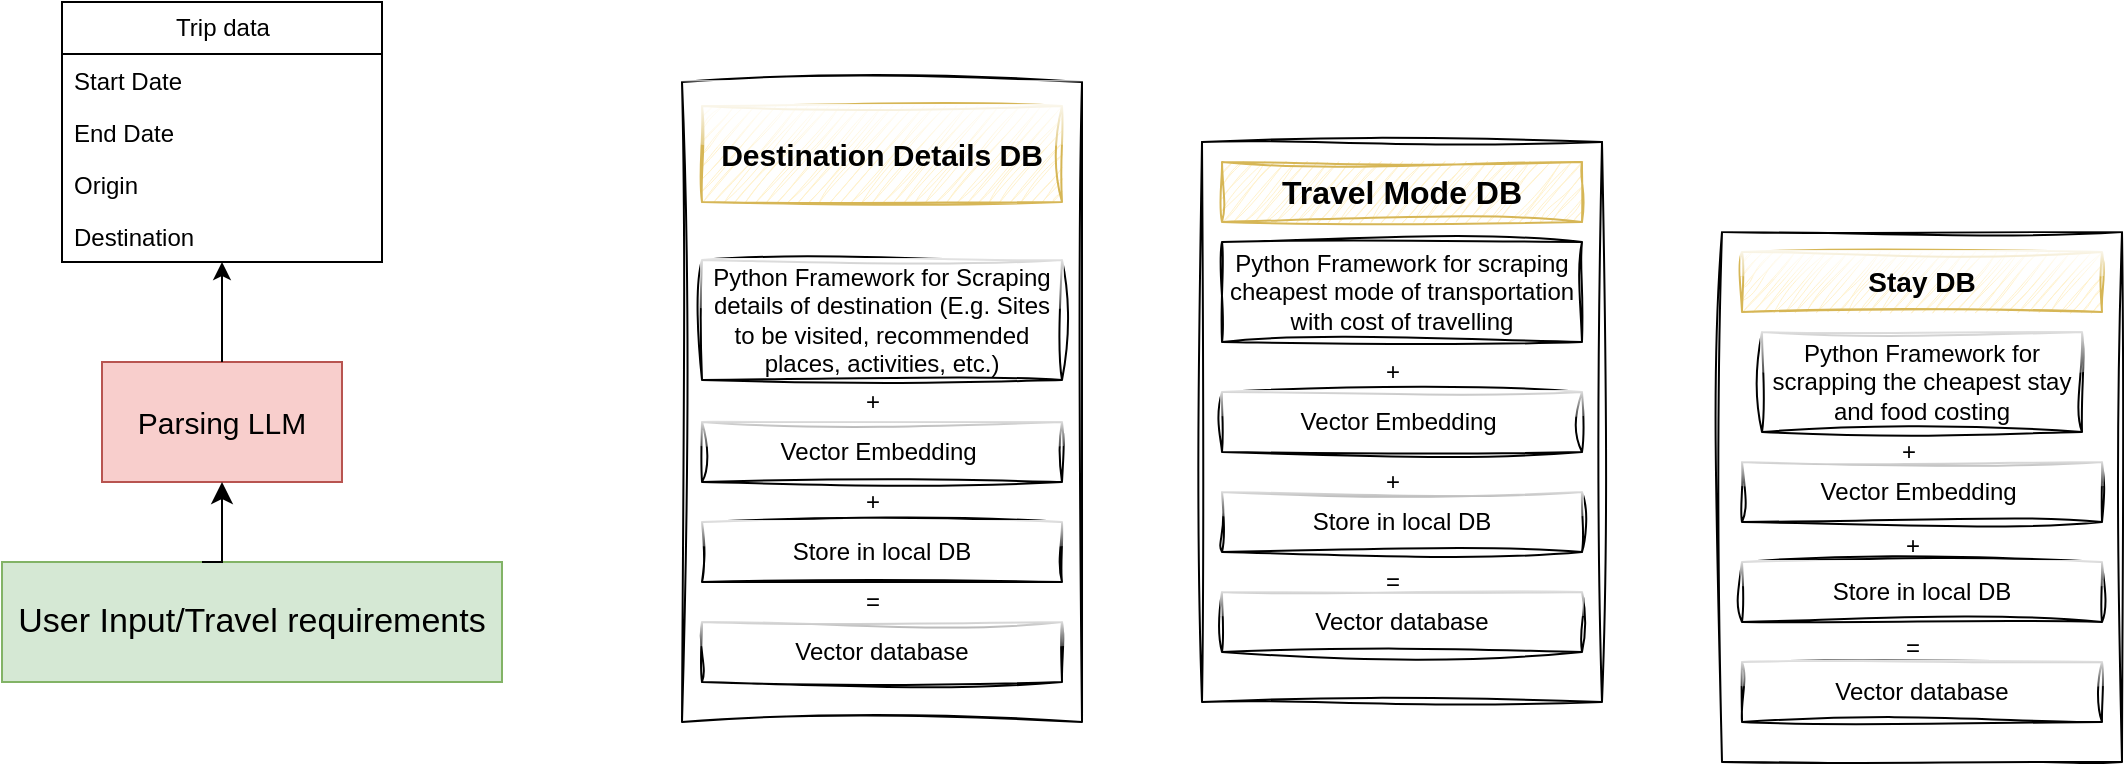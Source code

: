 <mxfile version="26.1.1">
  <diagram name="Page-1" id="yD7A4Ur1ljaylDGLr1X2">
    <mxGraphModel dx="1368" dy="794" grid="1" gridSize="10" guides="1" tooltips="1" connect="1" arrows="1" fold="1" page="1" pageScale="1" pageWidth="2339" pageHeight="3300" math="0" shadow="0">
      <root>
        <mxCell id="0" />
        <mxCell id="1" parent="0" />
        <mxCell id="6PC8tyypkYT5ATof5jHP-21" value="Trip data" style="swimlane;fontStyle=0;childLayout=stackLayout;horizontal=1;startSize=26;fillColor=none;horizontalStack=0;resizeParent=1;resizeParentMax=0;resizeLast=0;collapsible=1;marginBottom=0;html=1;" parent="1" vertex="1">
          <mxGeometry x="60" y="110" width="160" height="130" as="geometry" />
        </mxCell>
        <mxCell id="6PC8tyypkYT5ATof5jHP-22" value="Start Date" style="text;strokeColor=none;fillColor=none;align=left;verticalAlign=top;spacingLeft=4;spacingRight=4;overflow=hidden;rotatable=0;points=[[0,0.5],[1,0.5]];portConstraint=eastwest;whiteSpace=wrap;html=1;" parent="6PC8tyypkYT5ATof5jHP-21" vertex="1">
          <mxGeometry y="26" width="160" height="26" as="geometry" />
        </mxCell>
        <mxCell id="6PC8tyypkYT5ATof5jHP-23" value="End Date" style="text;strokeColor=none;fillColor=none;align=left;verticalAlign=top;spacingLeft=4;spacingRight=4;overflow=hidden;rotatable=0;points=[[0,0.5],[1,0.5]];portConstraint=eastwest;whiteSpace=wrap;html=1;" parent="6PC8tyypkYT5ATof5jHP-21" vertex="1">
          <mxGeometry y="52" width="160" height="26" as="geometry" />
        </mxCell>
        <mxCell id="6PC8tyypkYT5ATof5jHP-24" value="Origin" style="text;strokeColor=none;fillColor=none;align=left;verticalAlign=top;spacingLeft=4;spacingRight=4;overflow=hidden;rotatable=0;points=[[0,0.5],[1,0.5]];portConstraint=eastwest;whiteSpace=wrap;html=1;" parent="6PC8tyypkYT5ATof5jHP-21" vertex="1">
          <mxGeometry y="78" width="160" height="26" as="geometry" />
        </mxCell>
        <mxCell id="6PC8tyypkYT5ATof5jHP-25" value="Destination" style="text;strokeColor=none;fillColor=none;align=left;verticalAlign=top;spacingLeft=4;spacingRight=4;overflow=hidden;rotatable=0;points=[[0,0.5],[1,0.5]];portConstraint=eastwest;whiteSpace=wrap;html=1;" parent="6PC8tyypkYT5ATof5jHP-21" vertex="1">
          <mxGeometry y="104" width="160" height="26" as="geometry" />
        </mxCell>
        <UserObject label="&lt;font style=&quot;font-size: 17px;&quot;&gt;User Input/Travel requirements&lt;/font&gt;" treeRoot="1" id="6PC8tyypkYT5ATof5jHP-26">
          <mxCell style="whiteSpace=wrap;html=1;align=center;treeFolding=1;treeMoving=1;newEdgeStyle={&quot;edgeStyle&quot;:&quot;elbowEdgeStyle&quot;,&quot;startArrow&quot;:&quot;none&quot;,&quot;endArrow&quot;:&quot;none&quot;};fillColor=#d5e8d4;strokeColor=#82b366;" parent="1" vertex="1">
            <mxGeometry x="30" y="390" width="250" height="60" as="geometry" />
          </mxCell>
        </UserObject>
        <UserObject label="&lt;font style=&quot;font-size: 15px;&quot;&gt;Parsing LLM&lt;/font&gt;" treeRoot="1" id="6PC8tyypkYT5ATof5jHP-27">
          <mxCell style="whiteSpace=wrap;html=1;align=center;treeFolding=1;treeMoving=1;newEdgeStyle={&quot;edgeStyle&quot;:&quot;elbowEdgeStyle&quot;,&quot;startArrow&quot;:&quot;none&quot;,&quot;endArrow&quot;:&quot;none&quot;};fillColor=#f8cecc;strokeColor=#b85450;" parent="1" vertex="1">
            <mxGeometry x="80" y="290" width="120" height="60" as="geometry" />
          </mxCell>
        </UserObject>
        <mxCell id="6PC8tyypkYT5ATof5jHP-36" value="" style="edgeStyle=segmentEdgeStyle;endArrow=classic;html=1;curved=0;rounded=0;endSize=8;startSize=8;exitX=0.4;exitY=0;exitDx=0;exitDy=0;exitPerimeter=0;entryX=0.5;entryY=1;entryDx=0;entryDy=0;" parent="1" source="6PC8tyypkYT5ATof5jHP-26" target="6PC8tyypkYT5ATof5jHP-27" edge="1">
          <mxGeometry width="50" height="50" relative="1" as="geometry">
            <mxPoint x="220" y="380" as="sourcePoint" />
            <mxPoint x="270" y="330" as="targetPoint" />
          </mxGeometry>
        </mxCell>
        <mxCell id="6PC8tyypkYT5ATof5jHP-39" value="" style="edgeStyle=none;orthogonalLoop=1;jettySize=auto;html=1;rounded=0;exitX=0.5;exitY=0;exitDx=0;exitDy=0;" parent="1" source="6PC8tyypkYT5ATof5jHP-27" target="6PC8tyypkYT5ATof5jHP-21" edge="1">
          <mxGeometry width="80" relative="1" as="geometry">
            <mxPoint x="430" y="350" as="sourcePoint" />
            <mxPoint x="510" y="350" as="targetPoint" />
            <Array as="points" />
          </mxGeometry>
        </mxCell>
        <mxCell id="6PC8tyypkYT5ATof5jHP-40" value="" style="swimlane;startSize=0;glass=1;sketch=1;curveFitting=1;jiggle=2;shadow=0;" parent="1" vertex="1">
          <mxGeometry x="370" y="150" width="200" height="320" as="geometry" />
        </mxCell>
        <UserObject label="&lt;font style=&quot;font-size: 15px;&quot;&gt;&lt;b&gt;Destination Details DB&lt;/b&gt;&lt;/font&gt;" treeRoot="1" id="6PC8tyypkYT5ATof5jHP-41">
          <mxCell style="whiteSpace=wrap;html=1;align=center;treeFolding=1;treeMoving=1;newEdgeStyle={&quot;edgeStyle&quot;:&quot;elbowEdgeStyle&quot;,&quot;startArrow&quot;:&quot;none&quot;,&quot;endArrow&quot;:&quot;none&quot;};fillColor=#fff2cc;strokeColor=#d6b656;glass=1;sketch=1;curveFitting=1;jiggle=2;shadow=0;" parent="6PC8tyypkYT5ATof5jHP-40" vertex="1" collapsed="1">
            <mxGeometry x="10" y="12" width="180" height="48" as="geometry" />
          </mxCell>
        </UserObject>
        <UserObject label="&lt;span&gt;Python Framework for Scraping details of destination (E.g. Sites to be visited, recommended places, activities, etc.)&lt;/span&gt;" treeRoot="1" id="6PC8tyypkYT5ATof5jHP-44">
          <mxCell style="whiteSpace=wrap;html=1;align=center;treeFolding=1;treeMoving=1;newEdgeStyle={&quot;edgeStyle&quot;:&quot;elbowEdgeStyle&quot;,&quot;startArrow&quot;:&quot;none&quot;,&quot;endArrow&quot;:&quot;none&quot;};glass=1;sketch=1;curveFitting=1;jiggle=2;shadow=0;" parent="6PC8tyypkYT5ATof5jHP-40" vertex="1">
            <mxGeometry x="10" y="89" width="180" height="60" as="geometry" />
          </mxCell>
        </UserObject>
        <UserObject label="Vector Embedding&amp;nbsp;" treeRoot="1" id="6PC8tyypkYT5ATof5jHP-45">
          <mxCell style="whiteSpace=wrap;html=1;align=center;treeFolding=1;treeMoving=1;newEdgeStyle={&quot;edgeStyle&quot;:&quot;elbowEdgeStyle&quot;,&quot;startArrow&quot;:&quot;none&quot;,&quot;endArrow&quot;:&quot;none&quot;};glass=1;sketch=1;curveFitting=1;jiggle=2;shadow=0;" parent="6PC8tyypkYT5ATof5jHP-40" vertex="1">
            <mxGeometry x="10" y="170" width="180" height="30" as="geometry" />
          </mxCell>
        </UserObject>
        <mxCell id="6PC8tyypkYT5ATof5jHP-46" value="Store in local DB" style="whiteSpace=wrap;html=1;glass=1;sketch=1;curveFitting=1;jiggle=2;shadow=0;" parent="6PC8tyypkYT5ATof5jHP-40" vertex="1">
          <mxGeometry x="10" y="220" width="180" height="30" as="geometry" />
        </mxCell>
        <mxCell id="6PC8tyypkYT5ATof5jHP-48" value="Vector database" style="whiteSpace=wrap;html=1;glass=1;sketch=1;curveFitting=1;jiggle=2;shadow=0;" parent="6PC8tyypkYT5ATof5jHP-40" vertex="1">
          <mxGeometry x="10" y="270" width="180" height="30" as="geometry" />
        </mxCell>
        <mxCell id="6PC8tyypkYT5ATof5jHP-52" value="=" style="text;html=1;align=center;verticalAlign=middle;resizable=0;points=[];autosize=1;strokeColor=none;fillColor=none;glass=1;sketch=1;curveFitting=1;jiggle=2;shadow=0;" parent="6PC8tyypkYT5ATof5jHP-40" vertex="1">
          <mxGeometry x="80" y="245" width="30" height="30" as="geometry" />
        </mxCell>
        <mxCell id="6PC8tyypkYT5ATof5jHP-51" value="+" style="text;html=1;align=center;verticalAlign=middle;resizable=0;points=[];autosize=1;strokeColor=none;fillColor=none;glass=1;sketch=1;curveFitting=1;jiggle=2;shadow=0;" parent="6PC8tyypkYT5ATof5jHP-40" vertex="1">
          <mxGeometry x="80" y="195" width="30" height="30" as="geometry" />
        </mxCell>
        <mxCell id="6PC8tyypkYT5ATof5jHP-50" value="+" style="text;html=1;align=center;verticalAlign=middle;resizable=0;points=[];autosize=1;strokeColor=none;fillColor=none;container=1;glass=1;sketch=1;curveFitting=1;jiggle=2;shadow=0;" parent="6PC8tyypkYT5ATof5jHP-40" vertex="1">
          <mxGeometry x="80" y="145" width="30" height="30" as="geometry" />
        </mxCell>
        <mxCell id="wkmsy3_gl3kjcY7DtleZ-1" value="" style="swimlane;startSize=0;sketch=1;curveFitting=1;jiggle=2;" vertex="1" parent="1">
          <mxGeometry x="630" y="180" width="200" height="280" as="geometry" />
        </mxCell>
        <UserObject label="&lt;font style=&quot;font-size: 16px;&quot;&gt;&lt;b&gt;Travel Mode DB&lt;/b&gt;&lt;/font&gt;" treeRoot="1" id="wkmsy3_gl3kjcY7DtleZ-2">
          <mxCell style="whiteSpace=wrap;html=1;align=center;treeFolding=1;treeMoving=1;newEdgeStyle={&quot;edgeStyle&quot;:&quot;elbowEdgeStyle&quot;,&quot;startArrow&quot;:&quot;none&quot;,&quot;endArrow&quot;:&quot;none&quot;};fillColor=#fff2cc;strokeColor=#d6b656;sketch=1;curveFitting=1;jiggle=2;" vertex="1" parent="wkmsy3_gl3kjcY7DtleZ-1">
            <mxGeometry x="10" y="10" width="180" height="30" as="geometry" />
          </mxCell>
        </UserObject>
        <UserObject label="Python Framework for scraping cheapest mode of transportation with cost of travelling" treeRoot="1" id="wkmsy3_gl3kjcY7DtleZ-3">
          <mxCell style="whiteSpace=wrap;html=1;align=center;treeFolding=1;treeMoving=1;newEdgeStyle={&quot;edgeStyle&quot;:&quot;elbowEdgeStyle&quot;,&quot;startArrow&quot;:&quot;none&quot;,&quot;endArrow&quot;:&quot;none&quot;};sketch=1;curveFitting=1;jiggle=2;" vertex="1" parent="wkmsy3_gl3kjcY7DtleZ-1">
            <mxGeometry x="10" y="50" width="180" height="50" as="geometry" />
          </mxCell>
        </UserObject>
        <UserObject label="Vector Embedding&amp;nbsp;" treeRoot="1" id="wkmsy3_gl3kjcY7DtleZ-4">
          <mxCell style="whiteSpace=wrap;html=1;align=center;treeFolding=1;treeMoving=1;newEdgeStyle={&quot;edgeStyle&quot;:&quot;elbowEdgeStyle&quot;,&quot;startArrow&quot;:&quot;none&quot;,&quot;endArrow&quot;:&quot;none&quot;};glass=1;sketch=1;curveFitting=1;jiggle=2;shadow=0;" vertex="1" parent="wkmsy3_gl3kjcY7DtleZ-1">
            <mxGeometry x="10" y="125" width="180" height="30" as="geometry" />
          </mxCell>
        </UserObject>
        <mxCell id="wkmsy3_gl3kjcY7DtleZ-5" value="Store in local DB" style="whiteSpace=wrap;html=1;glass=1;sketch=1;curveFitting=1;jiggle=2;shadow=0;" vertex="1" parent="wkmsy3_gl3kjcY7DtleZ-1">
          <mxGeometry x="10" y="175" width="180" height="30" as="geometry" />
        </mxCell>
        <mxCell id="wkmsy3_gl3kjcY7DtleZ-6" value="Vector database" style="whiteSpace=wrap;html=1;glass=1;sketch=1;curveFitting=1;jiggle=2;shadow=0;" vertex="1" parent="wkmsy3_gl3kjcY7DtleZ-1">
          <mxGeometry x="10" y="225" width="180" height="30" as="geometry" />
        </mxCell>
        <mxCell id="wkmsy3_gl3kjcY7DtleZ-7" value="+" style="text;html=1;align=center;verticalAlign=middle;resizable=0;points=[];autosize=1;strokeColor=none;fillColor=none;container=1;glass=1;sketch=1;curveFitting=1;jiggle=2;shadow=0;" vertex="1" parent="wkmsy3_gl3kjcY7DtleZ-1">
          <mxGeometry x="80" y="100" width="30" height="30" as="geometry" />
        </mxCell>
        <mxCell id="wkmsy3_gl3kjcY7DtleZ-8" value="+" style="text;html=1;align=center;verticalAlign=middle;resizable=0;points=[];autosize=1;strokeColor=none;fillColor=none;glass=1;sketch=1;curveFitting=1;jiggle=2;shadow=0;" vertex="1" parent="wkmsy3_gl3kjcY7DtleZ-1">
          <mxGeometry x="80" y="155" width="30" height="30" as="geometry" />
        </mxCell>
        <mxCell id="wkmsy3_gl3kjcY7DtleZ-9" value="=" style="text;html=1;align=center;verticalAlign=middle;resizable=0;points=[];autosize=1;strokeColor=none;fillColor=none;glass=1;sketch=1;curveFitting=1;jiggle=2;shadow=0;" vertex="1" parent="wkmsy3_gl3kjcY7DtleZ-1">
          <mxGeometry x="80" y="205" width="30" height="30" as="geometry" />
        </mxCell>
        <mxCell id="wkmsy3_gl3kjcY7DtleZ-11" value="" style="swimlane;startSize=0;sketch=1;curveFitting=1;jiggle=2;rounded=0;glass=1;" vertex="1" parent="1">
          <mxGeometry x="890" y="225" width="200" height="265" as="geometry" />
        </mxCell>
        <UserObject label="&lt;b&gt;&lt;font style=&quot;font-size: 14px;&quot;&gt;Stay DB&lt;/font&gt;&lt;/b&gt;" treeRoot="1" id="wkmsy3_gl3kjcY7DtleZ-12">
          <mxCell style="whiteSpace=wrap;html=1;align=center;treeFolding=1;treeMoving=1;newEdgeStyle={&quot;edgeStyle&quot;:&quot;elbowEdgeStyle&quot;,&quot;startArrow&quot;:&quot;none&quot;,&quot;endArrow&quot;:&quot;none&quot;};fillColor=#fff2cc;strokeColor=#d6b656;sketch=1;curveFitting=1;jiggle=2;rounded=0;glass=1;" vertex="1" parent="wkmsy3_gl3kjcY7DtleZ-11">
            <mxGeometry x="10" y="10" width="180" height="30" as="geometry" />
          </mxCell>
        </UserObject>
        <UserObject label="Python Framework for scrapping the cheapest stay and food costing" treeRoot="1" id="wkmsy3_gl3kjcY7DtleZ-13">
          <mxCell style="whiteSpace=wrap;html=1;align=center;treeFolding=1;treeMoving=1;newEdgeStyle={&quot;edgeStyle&quot;:&quot;elbowEdgeStyle&quot;,&quot;startArrow&quot;:&quot;none&quot;,&quot;endArrow&quot;:&quot;none&quot;};sketch=1;curveFitting=1;jiggle=2;rounded=0;glass=1;" vertex="1" parent="wkmsy3_gl3kjcY7DtleZ-11">
            <mxGeometry x="20" y="50" width="160" height="50" as="geometry" />
          </mxCell>
        </UserObject>
        <UserObject label="Vector Embedding&amp;nbsp;" treeRoot="1" id="wkmsy3_gl3kjcY7DtleZ-14">
          <mxCell style="whiteSpace=wrap;html=1;align=center;treeFolding=1;treeMoving=1;newEdgeStyle={&quot;edgeStyle&quot;:&quot;elbowEdgeStyle&quot;,&quot;startArrow&quot;:&quot;none&quot;,&quot;endArrow&quot;:&quot;none&quot;};glass=1;sketch=1;curveFitting=1;jiggle=2;shadow=0;rounded=0;" vertex="1" parent="wkmsy3_gl3kjcY7DtleZ-11">
            <mxGeometry x="10" y="115" width="180" height="30" as="geometry" />
          </mxCell>
        </UserObject>
        <mxCell id="wkmsy3_gl3kjcY7DtleZ-15" value="+" style="text;html=1;align=center;verticalAlign=middle;resizable=0;points=[];autosize=1;strokeColor=none;fillColor=none;glass=1;sketch=1;curveFitting=1;jiggle=2;shadow=0;rounded=0;" vertex="1" parent="wkmsy3_gl3kjcY7DtleZ-11">
          <mxGeometry x="80" y="142" width="30" height="30" as="geometry" />
        </mxCell>
        <mxCell id="wkmsy3_gl3kjcY7DtleZ-16" value="Store in local DB" style="whiteSpace=wrap;html=1;glass=1;sketch=1;curveFitting=1;jiggle=2;shadow=0;rounded=0;" vertex="1" parent="wkmsy3_gl3kjcY7DtleZ-11">
          <mxGeometry x="10" y="165" width="180" height="30" as="geometry" />
        </mxCell>
        <mxCell id="wkmsy3_gl3kjcY7DtleZ-17" value="=" style="text;html=1;align=center;verticalAlign=middle;resizable=0;points=[];autosize=1;strokeColor=none;fillColor=none;glass=1;sketch=1;curveFitting=1;jiggle=2;shadow=0;rounded=0;" vertex="1" parent="wkmsy3_gl3kjcY7DtleZ-11">
          <mxGeometry x="80" y="193" width="30" height="30" as="geometry" />
        </mxCell>
        <mxCell id="wkmsy3_gl3kjcY7DtleZ-18" value="Vector database" style="whiteSpace=wrap;html=1;glass=1;sketch=1;curveFitting=1;jiggle=2;shadow=0;rounded=0;" vertex="1" parent="wkmsy3_gl3kjcY7DtleZ-11">
          <mxGeometry x="10" y="215" width="180" height="30" as="geometry" />
        </mxCell>
        <mxCell id="wkmsy3_gl3kjcY7DtleZ-19" value="+" style="text;html=1;align=center;verticalAlign=middle;resizable=0;points=[];autosize=1;strokeColor=none;fillColor=none;glass=1;sketch=1;curveFitting=1;jiggle=2;shadow=0;rounded=0;" vertex="1" parent="wkmsy3_gl3kjcY7DtleZ-11">
          <mxGeometry x="78" y="95" width="30" height="30" as="geometry" />
        </mxCell>
      </root>
    </mxGraphModel>
  </diagram>
</mxfile>
